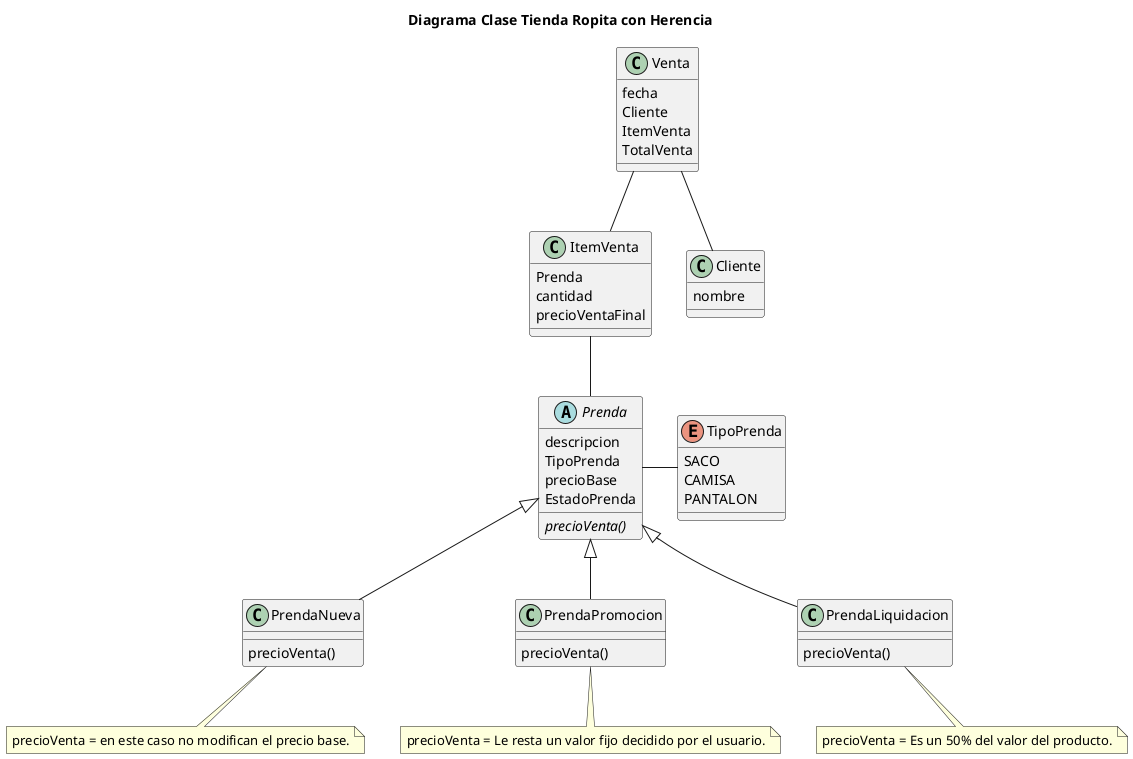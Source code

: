 @startuml
Title Diagrama Clase Tienda Ropita con Herencia
abstract class Prenda {
	descripcion
	TipoPrenda
	precioBase
	EstadoPrenda
	
	{abstract} precioVenta()
}
class PrendaNueva {
	precioVenta()
}
note bottom of PrendaNueva
precioVenta = en este caso no modifican el precio base.
end note
class PrendaPromocion {
	precioVenta()
}
note bottom of PrendaPromocion
precioVenta = Le resta un valor fijo decidido por el usuario.
end note
class PrendaLiquidacion {
	precioVenta()
}
note bottom of PrendaLiquidacion
precioVenta = Es un 50% del valor del producto.
end note
enum TipoPrenda {
	SACO
	CAMISA
	PANTALON
}
class Venta {
	fecha
	Cliente
	ItemVenta
	TotalVenta
}
class ItemVenta {
	Prenda
	cantidad
	precioVentaFinal
}
class Cliente {
	nombre
}
Prenda --right TipoPrenda
Prenda <|-- PrendaNueva
Prenda <|-- PrendaPromocion
Prenda <|-- PrendaLiquidacion
Venta -- Cliente
Venta -- ItemVenta
ItemVenta -- Prenda
@enduml
